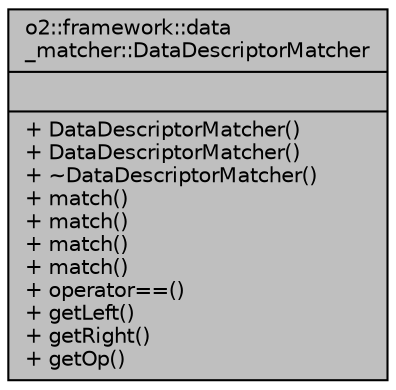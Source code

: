 digraph "o2::framework::data_matcher::DataDescriptorMatcher"
{
 // INTERACTIVE_SVG=YES
  bgcolor="transparent";
  edge [fontname="Helvetica",fontsize="10",labelfontname="Helvetica",labelfontsize="10"];
  node [fontname="Helvetica",fontsize="10",shape=record];
  Node1 [label="{o2::framework::data\l_matcher::DataDescriptorMatcher\n||+ DataDescriptorMatcher()\l+ DataDescriptorMatcher()\l+ ~DataDescriptorMatcher()\l+ match()\l+ match()\l+ match()\l+ match()\l+ operator==()\l+ getLeft()\l+ getRight()\l+ getOp()\l}",height=0.2,width=0.4,color="black", fillcolor="grey75", style="filled" fontcolor="black"];
}
